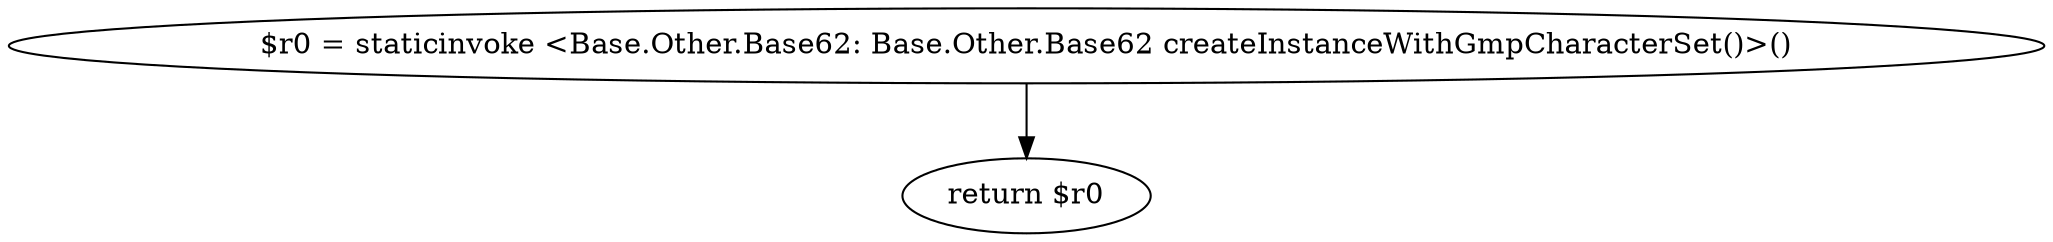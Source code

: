 digraph "unitGraph" {
    "$r0 = staticinvoke <Base.Other.Base62: Base.Other.Base62 createInstanceWithGmpCharacterSet()>()"
    "return $r0"
    "$r0 = staticinvoke <Base.Other.Base62: Base.Other.Base62 createInstanceWithGmpCharacterSet()>()"->"return $r0";
}
